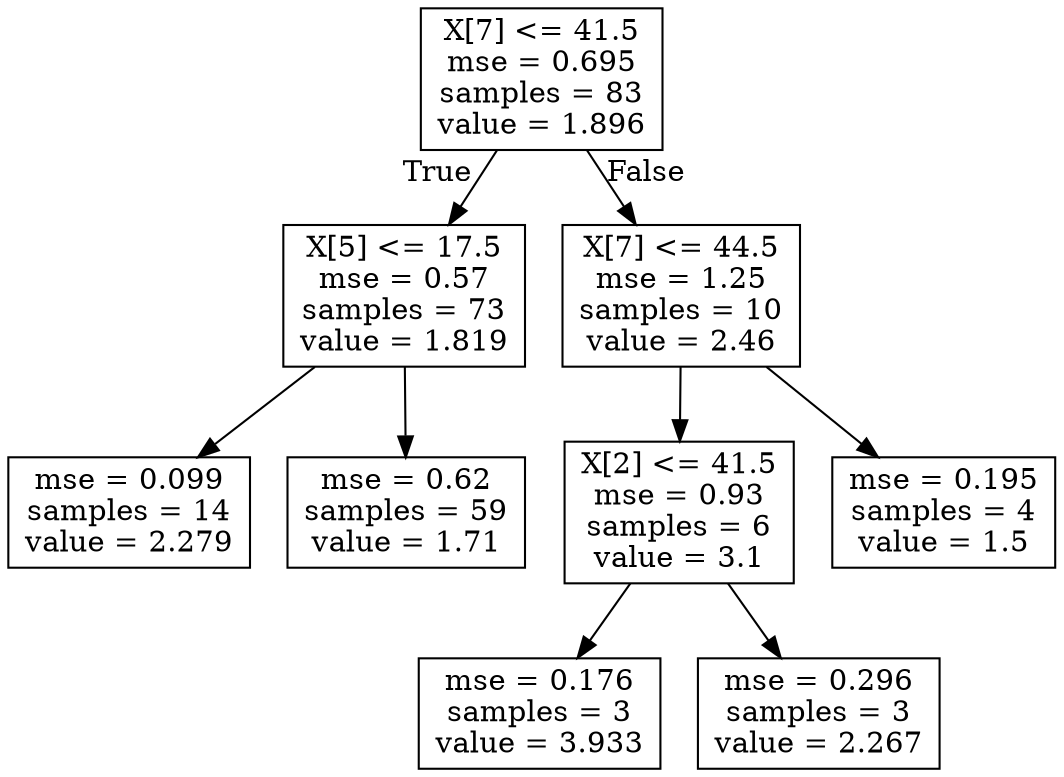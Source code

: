 digraph Tree {
node [shape=box] ;
0 [label="X[7] <= 41.5\nmse = 0.695\nsamples = 83\nvalue = 1.896"] ;
1 [label="X[5] <= 17.5\nmse = 0.57\nsamples = 73\nvalue = 1.819"] ;
0 -> 1 [labeldistance=2.5, labelangle=45, headlabel="True"] ;
7 [label="mse = 0.099\nsamples = 14\nvalue = 2.279"] ;
1 -> 7 ;
8 [label="mse = 0.62\nsamples = 59\nvalue = 1.71"] ;
1 -> 8 ;
2 [label="X[7] <= 44.5\nmse = 1.25\nsamples = 10\nvalue = 2.46"] ;
0 -> 2 [labeldistance=2.5, labelangle=-45, headlabel="False"] ;
3 [label="X[2] <= 41.5\nmse = 0.93\nsamples = 6\nvalue = 3.1"] ;
2 -> 3 ;
5 [label="mse = 0.176\nsamples = 3\nvalue = 3.933"] ;
3 -> 5 ;
6 [label="mse = 0.296\nsamples = 3\nvalue = 2.267"] ;
3 -> 6 ;
4 [label="mse = 0.195\nsamples = 4\nvalue = 1.5"] ;
2 -> 4 ;
}